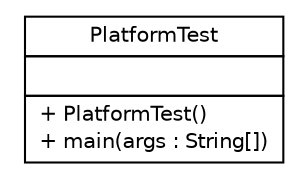 #!/usr/local/bin/dot
#
# Class diagram 
# Generated by UMLGraph version R5_6-24-gf6e263 (http://www.umlgraph.org/)
#

digraph G {
	edge [fontname="Helvetica",fontsize=10,labelfontname="Helvetica",labelfontsize=10];
	node [fontname="Helvetica",fontsize=10,shape=plaintext];
	nodesep=0.25;
	ranksep=0.5;
	// examples.hardware.PlatformTest
	c718 [label=<<table title="examples.hardware.PlatformTest" border="0" cellborder="1" cellspacing="0" cellpadding="2" port="p" href="./PlatformTest.html">
		<tr><td><table border="0" cellspacing="0" cellpadding="1">
<tr><td align="center" balign="center"> PlatformTest </td></tr>
		</table></td></tr>
		<tr><td><table border="0" cellspacing="0" cellpadding="1">
<tr><td align="left" balign="left">  </td></tr>
		</table></td></tr>
		<tr><td><table border="0" cellspacing="0" cellpadding="1">
<tr><td align="left" balign="left"> + PlatformTest() </td></tr>
<tr><td align="left" balign="left"> + main(args : String[]) </td></tr>
		</table></td></tr>
		</table>>, URL="./PlatformTest.html", fontname="Helvetica", fontcolor="black", fontsize=10.0];
}

